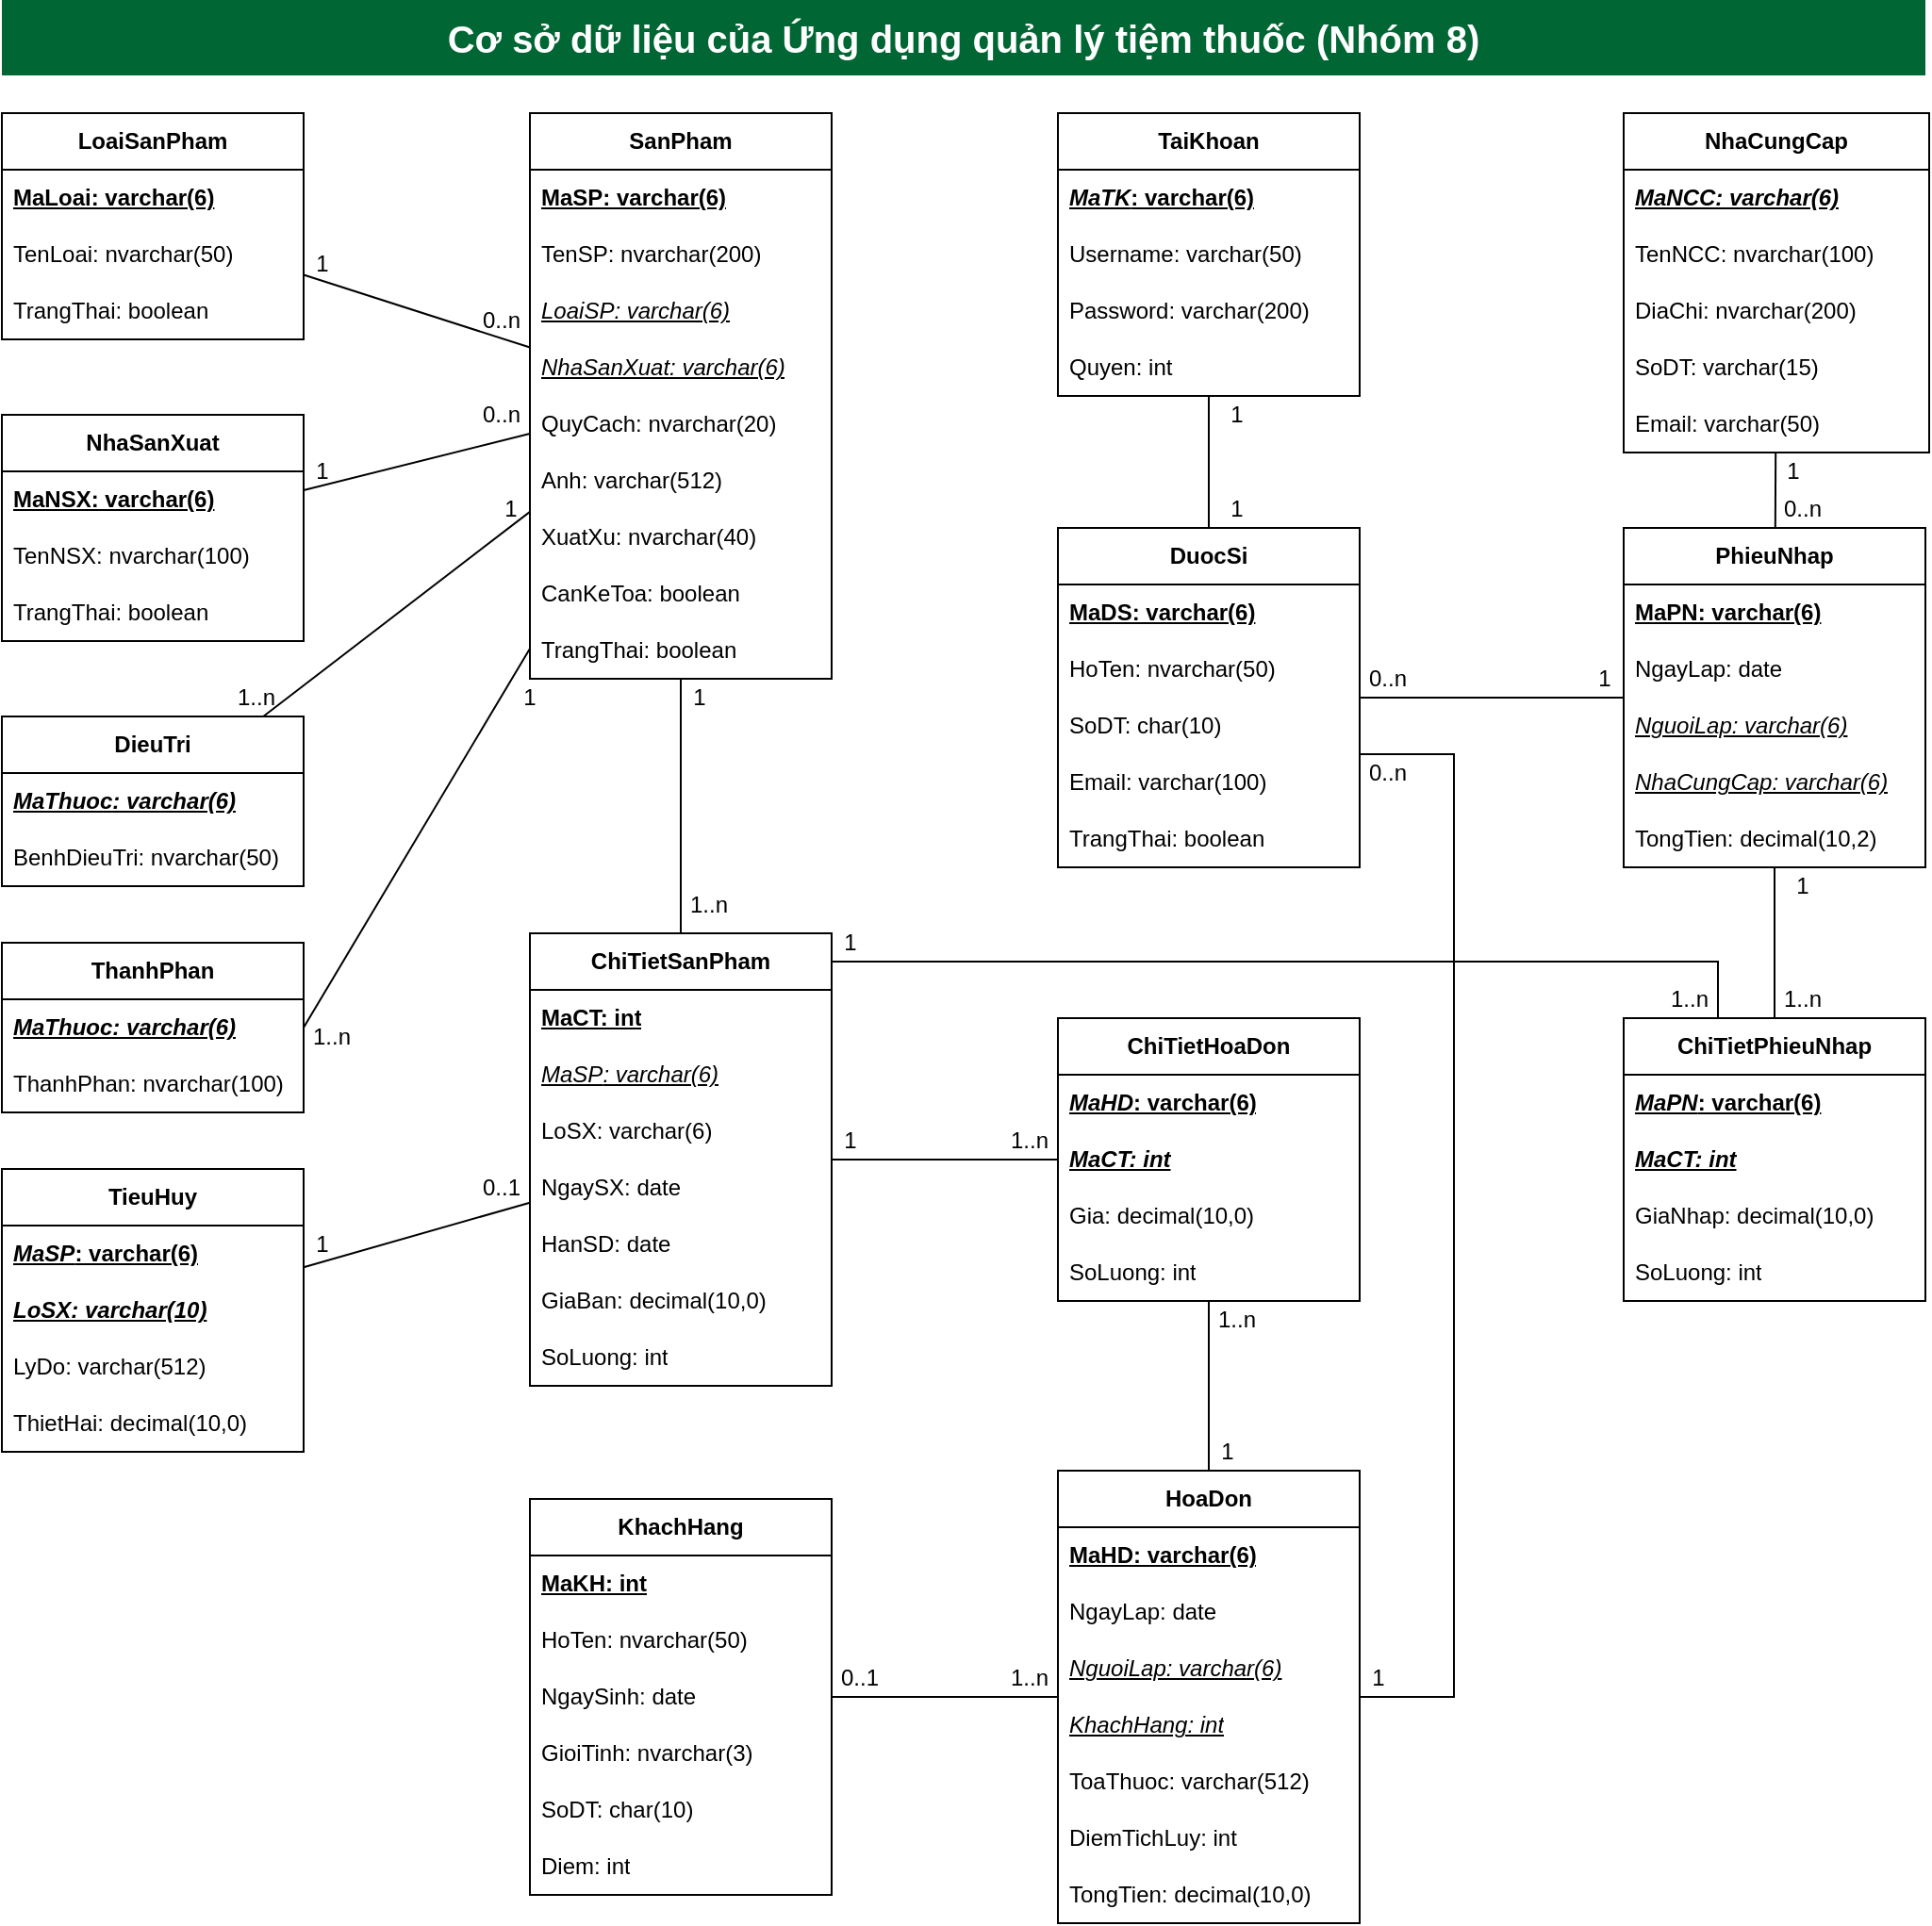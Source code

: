 <mxfile version="24.3.1" type="device">
  <diagram name="Page-1" id="v_OxkXXXuWw5-vWnlhuo">
    <mxGraphModel dx="1754" dy="992" grid="1" gridSize="10" guides="1" tooltips="1" connect="1" arrows="1" fold="1" page="0" pageScale="1" pageWidth="850" pageHeight="1100" math="0" shadow="0">
      <root>
        <mxCell id="0" />
        <mxCell id="1" parent="0" />
        <mxCell id="Paa4F3mbtZBsYeFsB14M-1" value="NhaSanXuat" style="swimlane;fontStyle=1;childLayout=stackLayout;horizontal=1;startSize=30;horizontalStack=0;resizeParent=1;resizeParentMax=0;resizeLast=0;collapsible=1;marginBottom=0;whiteSpace=wrap;html=1;" parent="1" vertex="1">
          <mxGeometry x="-140" y="80" width="160" height="120" as="geometry" />
        </mxCell>
        <mxCell id="Paa4F3mbtZBsYeFsB14M-2" value="MaNSX: varchar(6)" style="text;strokeColor=none;fillColor=none;align=left;verticalAlign=middle;spacingLeft=4;spacingRight=4;overflow=hidden;points=[[0,0.5],[1,0.5]];portConstraint=eastwest;rotatable=0;whiteSpace=wrap;html=1;fontStyle=5" parent="Paa4F3mbtZBsYeFsB14M-1" vertex="1">
          <mxGeometry y="30" width="160" height="30" as="geometry" />
        </mxCell>
        <mxCell id="Paa4F3mbtZBsYeFsB14M-3" value="TenNSX: nvarchar(100)" style="text;strokeColor=none;fillColor=none;align=left;verticalAlign=middle;spacingLeft=4;spacingRight=4;overflow=hidden;points=[[0,0.5],[1,0.5]];portConstraint=eastwest;rotatable=0;whiteSpace=wrap;html=1;" parent="Paa4F3mbtZBsYeFsB14M-1" vertex="1">
          <mxGeometry y="60" width="160" height="30" as="geometry" />
        </mxCell>
        <mxCell id="MZIK09vEQUqHkGdY2YIo-2" value="TrangThai: boolean" style="text;strokeColor=none;fillColor=none;align=left;verticalAlign=middle;spacingLeft=4;spacingRight=4;overflow=hidden;points=[[0,0.5],[1,0.5]];portConstraint=eastwest;rotatable=0;whiteSpace=wrap;html=1;" parent="Paa4F3mbtZBsYeFsB14M-1" vertex="1">
          <mxGeometry y="90" width="160" height="30" as="geometry" />
        </mxCell>
        <mxCell id="Paa4F3mbtZBsYeFsB14M-5" value="LoaiSanPham" style="swimlane;fontStyle=1;childLayout=stackLayout;horizontal=1;startSize=30;horizontalStack=0;resizeParent=1;resizeParentMax=0;resizeLast=0;collapsible=1;marginBottom=0;whiteSpace=wrap;html=1;" parent="1" vertex="1">
          <mxGeometry x="-140" y="-80" width="160" height="120" as="geometry" />
        </mxCell>
        <mxCell id="Paa4F3mbtZBsYeFsB14M-6" value="MaLoai: varchar(6)" style="text;strokeColor=none;fillColor=none;align=left;verticalAlign=middle;spacingLeft=4;spacingRight=4;overflow=hidden;points=[[0,0.5],[1,0.5]];portConstraint=eastwest;rotatable=0;whiteSpace=wrap;html=1;fontStyle=5" parent="Paa4F3mbtZBsYeFsB14M-5" vertex="1">
          <mxGeometry y="30" width="160" height="30" as="geometry" />
        </mxCell>
        <mxCell id="Paa4F3mbtZBsYeFsB14M-7" value="TenLoai: nvarchar(50)" style="text;strokeColor=none;fillColor=none;align=left;verticalAlign=middle;spacingLeft=4;spacingRight=4;overflow=hidden;points=[[0,0.5],[1,0.5]];portConstraint=eastwest;rotatable=0;whiteSpace=wrap;html=1;" parent="Paa4F3mbtZBsYeFsB14M-5" vertex="1">
          <mxGeometry y="60" width="160" height="30" as="geometry" />
        </mxCell>
        <mxCell id="MZIK09vEQUqHkGdY2YIo-1" value="TrangThai: boolean" style="text;strokeColor=none;fillColor=none;align=left;verticalAlign=middle;spacingLeft=4;spacingRight=4;overflow=hidden;points=[[0,0.5],[1,0.5]];portConstraint=eastwest;rotatable=0;whiteSpace=wrap;html=1;" parent="Paa4F3mbtZBsYeFsB14M-5" vertex="1">
          <mxGeometry y="90" width="160" height="30" as="geometry" />
        </mxCell>
        <mxCell id="oWDPAEKVgw7AiBxnrEHu-7" style="edgeStyle=none;rounded=0;orthogonalLoop=1;jettySize=auto;html=1;endArrow=none;endFill=0;entryX=1;entryY=0.5;entryDx=0;entryDy=0;" parent="1" source="Paa4F3mbtZBsYeFsB14M-8" target="Paa4F3mbtZBsYeFsB14M-30" edge="1">
          <mxGeometry relative="1" as="geometry" />
        </mxCell>
        <mxCell id="oWDPAEKVgw7AiBxnrEHu-9" style="edgeStyle=none;rounded=0;orthogonalLoop=1;jettySize=auto;html=1;endArrow=none;endFill=0;" parent="1" source="Paa4F3mbtZBsYeFsB14M-8" target="Paa4F3mbtZBsYeFsB14M-5" edge="1">
          <mxGeometry relative="1" as="geometry" />
        </mxCell>
        <mxCell id="Paa4F3mbtZBsYeFsB14M-8" value="SanPham" style="swimlane;fontStyle=1;childLayout=stackLayout;horizontal=1;startSize=30;horizontalStack=0;resizeParent=1;resizeParentMax=0;resizeLast=0;collapsible=1;marginBottom=0;whiteSpace=wrap;html=1;" parent="1" vertex="1">
          <mxGeometry x="140" y="-80" width="160" height="300" as="geometry" />
        </mxCell>
        <mxCell id="Paa4F3mbtZBsYeFsB14M-9" value="MaSP: varchar(6)" style="text;strokeColor=none;fillColor=none;align=left;verticalAlign=middle;spacingLeft=4;spacingRight=4;overflow=hidden;points=[[0,0.5],[1,0.5]];portConstraint=eastwest;rotatable=0;whiteSpace=wrap;html=1;fontStyle=5" parent="Paa4F3mbtZBsYeFsB14M-8" vertex="1">
          <mxGeometry y="30" width="160" height="30" as="geometry" />
        </mxCell>
        <mxCell id="Paa4F3mbtZBsYeFsB14M-10" value="TenSP: nvarchar(200)" style="text;strokeColor=none;fillColor=none;align=left;verticalAlign=middle;spacingLeft=4;spacingRight=4;overflow=hidden;points=[[0,0.5],[1,0.5]];portConstraint=eastwest;rotatable=0;whiteSpace=wrap;html=1;" parent="Paa4F3mbtZBsYeFsB14M-8" vertex="1">
          <mxGeometry y="60" width="160" height="30" as="geometry" />
        </mxCell>
        <mxCell id="Paa4F3mbtZBsYeFsB14M-15" value="LoaiSP: varchar(6)" style="text;strokeColor=none;fillColor=none;align=left;verticalAlign=middle;spacingLeft=4;spacingRight=4;overflow=hidden;points=[[0,0.5],[1,0.5]];portConstraint=eastwest;rotatable=0;whiteSpace=wrap;html=1;fontStyle=6" parent="Paa4F3mbtZBsYeFsB14M-8" vertex="1">
          <mxGeometry y="90" width="160" height="30" as="geometry" />
        </mxCell>
        <mxCell id="Paa4F3mbtZBsYeFsB14M-14" value="NhaSanXuat: varchar(6)" style="text;strokeColor=none;fillColor=none;align=left;verticalAlign=middle;spacingLeft=4;spacingRight=4;overflow=hidden;points=[[0,0.5],[1,0.5]];portConstraint=eastwest;rotatable=0;whiteSpace=wrap;html=1;fontStyle=6" parent="Paa4F3mbtZBsYeFsB14M-8" vertex="1">
          <mxGeometry y="120" width="160" height="30" as="geometry" />
        </mxCell>
        <mxCell id="Paa4F3mbtZBsYeFsB14M-13" value="QuyCach: nvarchar(20)" style="text;strokeColor=none;fillColor=none;align=left;verticalAlign=middle;spacingLeft=4;spacingRight=4;overflow=hidden;points=[[0,0.5],[1,0.5]];portConstraint=eastwest;rotatable=0;whiteSpace=wrap;html=1;" parent="Paa4F3mbtZBsYeFsB14M-8" vertex="1">
          <mxGeometry y="150" width="160" height="30" as="geometry" />
        </mxCell>
        <mxCell id="YtzxnKbXQwgGvgmi5glW-23" value="Anh: varchar(512)" style="text;strokeColor=none;fillColor=none;align=left;verticalAlign=middle;spacingLeft=4;spacingRight=4;overflow=hidden;points=[[0,0.5],[1,0.5]];portConstraint=eastwest;rotatable=0;whiteSpace=wrap;html=1;" parent="Paa4F3mbtZBsYeFsB14M-8" vertex="1">
          <mxGeometry y="180" width="160" height="30" as="geometry" />
        </mxCell>
        <mxCell id="Paa4F3mbtZBsYeFsB14M-11" value="XuatXu: nvarchar(40)" style="text;strokeColor=none;fillColor=none;align=left;verticalAlign=middle;spacingLeft=4;spacingRight=4;overflow=hidden;points=[[0,0.5],[1,0.5]];portConstraint=eastwest;rotatable=0;whiteSpace=wrap;html=1;" parent="Paa4F3mbtZBsYeFsB14M-8" vertex="1">
          <mxGeometry y="210" width="160" height="30" as="geometry" />
        </mxCell>
        <mxCell id="Paa4F3mbtZBsYeFsB14M-16" value="CanKeToa: boolean" style="text;strokeColor=none;fillColor=none;align=left;verticalAlign=middle;spacingLeft=4;spacingRight=4;overflow=hidden;points=[[0,0.5],[1,0.5]];portConstraint=eastwest;rotatable=0;whiteSpace=wrap;html=1;" parent="Paa4F3mbtZBsYeFsB14M-8" vertex="1">
          <mxGeometry y="240" width="160" height="30" as="geometry" />
        </mxCell>
        <mxCell id="MZIK09vEQUqHkGdY2YIo-3" value="TrangThai: boolean" style="text;strokeColor=none;fillColor=none;align=left;verticalAlign=middle;spacingLeft=4;spacingRight=4;overflow=hidden;points=[[0,0.5],[1,0.5]];portConstraint=eastwest;rotatable=0;whiteSpace=wrap;html=1;" parent="Paa4F3mbtZBsYeFsB14M-8" vertex="1">
          <mxGeometry y="270" width="160" height="30" as="geometry" />
        </mxCell>
        <mxCell id="Paa4F3mbtZBsYeFsB14M-26" value="DieuTri" style="swimlane;fontStyle=1;childLayout=stackLayout;horizontal=1;startSize=30;horizontalStack=0;resizeParent=1;resizeParentMax=0;resizeLast=0;collapsible=1;marginBottom=0;whiteSpace=wrap;html=1;" parent="1" vertex="1">
          <mxGeometry x="-140" y="240" width="160" height="90" as="geometry" />
        </mxCell>
        <mxCell id="Paa4F3mbtZBsYeFsB14M-27" value="MaThuoc: varchar(6)" style="text;strokeColor=none;fillColor=none;align=left;verticalAlign=middle;spacingLeft=4;spacingRight=4;overflow=hidden;points=[[0,0.5],[1,0.5]];portConstraint=eastwest;rotatable=0;whiteSpace=wrap;html=1;fontStyle=7" parent="Paa4F3mbtZBsYeFsB14M-26" vertex="1">
          <mxGeometry y="30" width="160" height="30" as="geometry" />
        </mxCell>
        <mxCell id="Paa4F3mbtZBsYeFsB14M-28" value="BenhDieuTri: nvarchar(50)" style="text;strokeColor=none;fillColor=none;align=left;verticalAlign=middle;spacingLeft=4;spacingRight=4;overflow=hidden;points=[[0,0.5],[1,0.5]];portConstraint=eastwest;rotatable=0;whiteSpace=wrap;html=1;" parent="Paa4F3mbtZBsYeFsB14M-26" vertex="1">
          <mxGeometry y="60" width="160" height="30" as="geometry" />
        </mxCell>
        <mxCell id="Paa4F3mbtZBsYeFsB14M-29" value="ThanhPhan" style="swimlane;fontStyle=1;childLayout=stackLayout;horizontal=1;startSize=30;horizontalStack=0;resizeParent=1;resizeParentMax=0;resizeLast=0;collapsible=1;marginBottom=0;whiteSpace=wrap;html=1;" parent="1" vertex="1">
          <mxGeometry x="-140" y="360" width="160" height="90" as="geometry" />
        </mxCell>
        <mxCell id="Paa4F3mbtZBsYeFsB14M-30" value="MaThuoc: varchar(6)" style="text;strokeColor=none;fillColor=none;align=left;verticalAlign=middle;spacingLeft=4;spacingRight=4;overflow=hidden;points=[[0,0.5],[1,0.5]];portConstraint=eastwest;rotatable=0;whiteSpace=wrap;html=1;fontStyle=7" parent="Paa4F3mbtZBsYeFsB14M-29" vertex="1">
          <mxGeometry y="30" width="160" height="30" as="geometry" />
        </mxCell>
        <mxCell id="Paa4F3mbtZBsYeFsB14M-31" value="ThanhPhan: nvarchar(100)" style="text;strokeColor=none;fillColor=none;align=left;verticalAlign=middle;spacingLeft=4;spacingRight=4;overflow=hidden;points=[[0,0.5],[1,0.5]];portConstraint=eastwest;rotatable=0;whiteSpace=wrap;html=1;" parent="Paa4F3mbtZBsYeFsB14M-29" vertex="1">
          <mxGeometry y="60" width="160" height="30" as="geometry" />
        </mxCell>
        <mxCell id="oWDPAEKVgw7AiBxnrEHu-4" style="edgeStyle=none;rounded=0;orthogonalLoop=1;jettySize=auto;html=1;endArrow=none;endFill=0;" parent="1" source="Paa4F3mbtZBsYeFsB14M-32" target="8EvVANJxgA6U6yiPEvP--1" edge="1">
          <mxGeometry relative="1" as="geometry" />
        </mxCell>
        <mxCell id="6TIjafEgYMw19sXHutis-22" style="edgeStyle=orthogonalEdgeStyle;rounded=0;orthogonalLoop=1;jettySize=auto;html=1;endArrow=none;endFill=0;" parent="1" source="Paa4F3mbtZBsYeFsB14M-32" target="Paa4F3mbtZBsYeFsB14M-41" edge="1">
          <mxGeometry relative="1" as="geometry" />
        </mxCell>
        <mxCell id="Paa4F3mbtZBsYeFsB14M-32" value="DuocSi" style="swimlane;fontStyle=1;childLayout=stackLayout;horizontal=1;startSize=30;horizontalStack=0;resizeParent=1;resizeParentMax=0;resizeLast=0;collapsible=1;marginBottom=0;whiteSpace=wrap;html=1;" parent="1" vertex="1">
          <mxGeometry x="420" y="140" width="160" height="180" as="geometry" />
        </mxCell>
        <mxCell id="Paa4F3mbtZBsYeFsB14M-33" value="MaDS: varchar(6)" style="text;strokeColor=none;fillColor=none;align=left;verticalAlign=middle;spacingLeft=4;spacingRight=4;overflow=hidden;points=[[0,0.5],[1,0.5]];portConstraint=eastwest;rotatable=0;whiteSpace=wrap;html=1;fontStyle=5" parent="Paa4F3mbtZBsYeFsB14M-32" vertex="1">
          <mxGeometry y="30" width="160" height="30" as="geometry" />
        </mxCell>
        <mxCell id="Paa4F3mbtZBsYeFsB14M-34" value="HoTen: nvarchar(50)" style="text;strokeColor=none;fillColor=none;align=left;verticalAlign=middle;spacingLeft=4;spacingRight=4;overflow=hidden;points=[[0,0.5],[1,0.5]];portConstraint=eastwest;rotatable=0;whiteSpace=wrap;html=1;" parent="Paa4F3mbtZBsYeFsB14M-32" vertex="1">
          <mxGeometry y="60" width="160" height="30" as="geometry" />
        </mxCell>
        <mxCell id="Paa4F3mbtZBsYeFsB14M-35" value="SoDT: char(10)" style="text;strokeColor=none;fillColor=none;align=left;verticalAlign=middle;spacingLeft=4;spacingRight=4;overflow=hidden;points=[[0,0.5],[1,0.5]];portConstraint=eastwest;rotatable=0;whiteSpace=wrap;html=1;" parent="Paa4F3mbtZBsYeFsB14M-32" vertex="1">
          <mxGeometry y="90" width="160" height="30" as="geometry" />
        </mxCell>
        <mxCell id="Paa4F3mbtZBsYeFsB14M-36" value="Email: varchar(100)" style="text;strokeColor=none;fillColor=none;align=left;verticalAlign=middle;spacingLeft=4;spacingRight=4;overflow=hidden;points=[[0,0.5],[1,0.5]];portConstraint=eastwest;rotatable=0;whiteSpace=wrap;html=1;" parent="Paa4F3mbtZBsYeFsB14M-32" vertex="1">
          <mxGeometry y="120" width="160" height="30" as="geometry" />
        </mxCell>
        <mxCell id="MZIK09vEQUqHkGdY2YIo-6" value="TrangThai: boolean" style="text;strokeColor=none;fillColor=none;align=left;verticalAlign=middle;spacingLeft=4;spacingRight=4;overflow=hidden;points=[[0,0.5],[1,0.5]];portConstraint=eastwest;rotatable=0;whiteSpace=wrap;html=1;" parent="Paa4F3mbtZBsYeFsB14M-32" vertex="1">
          <mxGeometry y="150" width="160" height="30" as="geometry" />
        </mxCell>
        <mxCell id="6TIjafEgYMw19sXHutis-51" style="rounded=0;orthogonalLoop=1;jettySize=auto;html=1;endArrow=none;endFill=0;" parent="1" source="Paa4F3mbtZBsYeFsB14M-41" target="YtzxnKbXQwgGvgmi5glW-38" edge="1">
          <mxGeometry relative="1" as="geometry" />
        </mxCell>
        <mxCell id="Paa4F3mbtZBsYeFsB14M-41" value="PhieuNhap" style="swimlane;fontStyle=1;childLayout=stackLayout;horizontal=1;startSize=30;horizontalStack=0;resizeParent=1;resizeParentMax=0;resizeLast=0;collapsible=1;marginBottom=0;whiteSpace=wrap;html=1;" parent="1" vertex="1">
          <mxGeometry x="720" y="140" width="160" height="180" as="geometry" />
        </mxCell>
        <mxCell id="Paa4F3mbtZBsYeFsB14M-42" value="MaPN: varchar(6)" style="text;strokeColor=none;fillColor=none;align=left;verticalAlign=middle;spacingLeft=4;spacingRight=4;overflow=hidden;points=[[0,0.5],[1,0.5]];portConstraint=eastwest;rotatable=0;whiteSpace=wrap;html=1;fontStyle=5" parent="Paa4F3mbtZBsYeFsB14M-41" vertex="1">
          <mxGeometry y="30" width="160" height="30" as="geometry" />
        </mxCell>
        <mxCell id="Paa4F3mbtZBsYeFsB14M-43" value="NgayLap: date" style="text;strokeColor=none;fillColor=none;align=left;verticalAlign=middle;spacingLeft=4;spacingRight=4;overflow=hidden;points=[[0,0.5],[1,0.5]];portConstraint=eastwest;rotatable=0;whiteSpace=wrap;html=1;" parent="Paa4F3mbtZBsYeFsB14M-41" vertex="1">
          <mxGeometry y="60" width="160" height="30" as="geometry" />
        </mxCell>
        <mxCell id="Paa4F3mbtZBsYeFsB14M-44" value="NguoiLap: varchar(6)" style="text;strokeColor=none;fillColor=none;align=left;verticalAlign=middle;spacingLeft=4;spacingRight=4;overflow=hidden;points=[[0,0.5],[1,0.5]];portConstraint=eastwest;rotatable=0;whiteSpace=wrap;html=1;fontStyle=6" parent="Paa4F3mbtZBsYeFsB14M-41" vertex="1">
          <mxGeometry y="90" width="160" height="30" as="geometry" />
        </mxCell>
        <mxCell id="Paa4F3mbtZBsYeFsB14M-45" value="NhaCungCap: varchar(6)" style="text;strokeColor=none;fillColor=none;align=left;verticalAlign=middle;spacingLeft=4;spacingRight=4;overflow=hidden;points=[[0,0.5],[1,0.5]];portConstraint=eastwest;rotatable=0;whiteSpace=wrap;html=1;fontStyle=6" parent="Paa4F3mbtZBsYeFsB14M-41" vertex="1">
          <mxGeometry y="120" width="160" height="30" as="geometry" />
        </mxCell>
        <mxCell id="YtzxnKbXQwgGvgmi5glW-63" value="TongTien: decimal(10,2)" style="text;strokeColor=none;fillColor=none;align=left;verticalAlign=middle;spacingLeft=4;spacingRight=4;overflow=hidden;points=[[0,0.5],[1,0.5]];portConstraint=eastwest;rotatable=0;whiteSpace=wrap;html=1;" parent="Paa4F3mbtZBsYeFsB14M-41" vertex="1">
          <mxGeometry y="150" width="160" height="30" as="geometry" />
        </mxCell>
        <mxCell id="6TIjafEgYMw19sXHutis-25" style="rounded=0;orthogonalLoop=1;jettySize=auto;html=1;endArrow=none;endFill=0;" parent="1" source="Paa4F3mbtZBsYeFsB14M-54" target="8EvVANJxgA6U6yiPEvP--7" edge="1">
          <mxGeometry relative="1" as="geometry" />
        </mxCell>
        <mxCell id="Paa4F3mbtZBsYeFsB14M-54" value="KhachHang" style="swimlane;fontStyle=1;childLayout=stackLayout;horizontal=1;startSize=30;horizontalStack=0;resizeParent=1;resizeParentMax=0;resizeLast=0;collapsible=1;marginBottom=0;whiteSpace=wrap;html=1;" parent="1" vertex="1">
          <mxGeometry x="140" y="655" width="160" height="210" as="geometry" />
        </mxCell>
        <mxCell id="Paa4F3mbtZBsYeFsB14M-55" value="MaKH: int" style="text;strokeColor=none;fillColor=none;align=left;verticalAlign=middle;spacingLeft=4;spacingRight=4;overflow=hidden;points=[[0,0.5],[1,0.5]];portConstraint=eastwest;rotatable=0;whiteSpace=wrap;html=1;fontStyle=5" parent="Paa4F3mbtZBsYeFsB14M-54" vertex="1">
          <mxGeometry y="30" width="160" height="30" as="geometry" />
        </mxCell>
        <mxCell id="Paa4F3mbtZBsYeFsB14M-56" value="HoTen: nvarchar(50)" style="text;strokeColor=none;fillColor=none;align=left;verticalAlign=middle;spacingLeft=4;spacingRight=4;overflow=hidden;points=[[0,0.5],[1,0.5]];portConstraint=eastwest;rotatable=0;whiteSpace=wrap;html=1;" parent="Paa4F3mbtZBsYeFsB14M-54" vertex="1">
          <mxGeometry y="60" width="160" height="30" as="geometry" />
        </mxCell>
        <mxCell id="Paa4F3mbtZBsYeFsB14M-57" value="NgaySinh: date" style="text;strokeColor=none;fillColor=none;align=left;verticalAlign=middle;spacingLeft=4;spacingRight=4;overflow=hidden;points=[[0,0.5],[1,0.5]];portConstraint=eastwest;rotatable=0;whiteSpace=wrap;html=1;" parent="Paa4F3mbtZBsYeFsB14M-54" vertex="1">
          <mxGeometry y="90" width="160" height="30" as="geometry" />
        </mxCell>
        <mxCell id="YtzxnKbXQwgGvgmi5glW-67" value="GioiTinh: nvarchar(3)" style="text;strokeColor=none;fillColor=none;align=left;verticalAlign=middle;spacingLeft=4;spacingRight=4;overflow=hidden;points=[[0,0.5],[1,0.5]];portConstraint=eastwest;rotatable=0;whiteSpace=wrap;html=1;" parent="Paa4F3mbtZBsYeFsB14M-54" vertex="1">
          <mxGeometry y="120" width="160" height="30" as="geometry" />
        </mxCell>
        <mxCell id="Paa4F3mbtZBsYeFsB14M-58" value="SoDT: char(10)" style="text;strokeColor=none;fillColor=none;align=left;verticalAlign=middle;spacingLeft=4;spacingRight=4;overflow=hidden;points=[[0,0.5],[1,0.5]];portConstraint=eastwest;rotatable=0;whiteSpace=wrap;html=1;" parent="Paa4F3mbtZBsYeFsB14M-54" vertex="1">
          <mxGeometry y="150" width="160" height="30" as="geometry" />
        </mxCell>
        <mxCell id="YtzxnKbXQwgGvgmi5glW-48" value="Diem: int" style="text;strokeColor=none;fillColor=none;align=left;verticalAlign=middle;spacingLeft=4;spacingRight=4;overflow=hidden;points=[[0,0.5],[1,0.5]];portConstraint=eastwest;rotatable=0;whiteSpace=wrap;html=1;" parent="Paa4F3mbtZBsYeFsB14M-54" vertex="1">
          <mxGeometry y="180" width="160" height="30" as="geometry" />
        </mxCell>
        <mxCell id="8EvVANJxgA6U6yiPEvP--1" value="TaiKhoan" style="swimlane;fontStyle=1;childLayout=stackLayout;horizontal=1;startSize=30;horizontalStack=0;resizeParent=1;resizeParentMax=0;resizeLast=0;collapsible=1;marginBottom=0;whiteSpace=wrap;html=1;" parent="1" vertex="1">
          <mxGeometry x="420" y="-80" width="160" height="150" as="geometry" />
        </mxCell>
        <mxCell id="8EvVANJxgA6U6yiPEvP--2" value="MaTK&lt;span style=&quot;font-style: normal;&quot;&gt;: varchar(6)&lt;/span&gt;" style="text;strokeColor=none;fillColor=none;align=left;verticalAlign=middle;spacingLeft=4;spacingRight=4;overflow=hidden;points=[[0,0.5],[1,0.5]];portConstraint=eastwest;rotatable=0;whiteSpace=wrap;html=1;fontStyle=7" parent="8EvVANJxgA6U6yiPEvP--1" vertex="1">
          <mxGeometry y="30" width="160" height="30" as="geometry" />
        </mxCell>
        <mxCell id="8EvVANJxgA6U6yiPEvP--3" value="Username: varchar(50)" style="text;strokeColor=none;fillColor=none;align=left;verticalAlign=middle;spacingLeft=4;spacingRight=4;overflow=hidden;points=[[0,0.5],[1,0.5]];portConstraint=eastwest;rotatable=0;whiteSpace=wrap;html=1;" parent="8EvVANJxgA6U6yiPEvP--1" vertex="1">
          <mxGeometry y="60" width="160" height="30" as="geometry" />
        </mxCell>
        <mxCell id="8EvVANJxgA6U6yiPEvP--4" value="Password: varchar(200)" style="text;strokeColor=none;fillColor=none;align=left;verticalAlign=middle;spacingLeft=4;spacingRight=4;overflow=hidden;points=[[0,0.5],[1,0.5]];portConstraint=eastwest;rotatable=0;whiteSpace=wrap;html=1;" parent="8EvVANJxgA6U6yiPEvP--1" vertex="1">
          <mxGeometry y="90" width="160" height="30" as="geometry" />
        </mxCell>
        <mxCell id="8EvVANJxgA6U6yiPEvP--5" value="Quyen: int" style="text;strokeColor=none;fillColor=none;align=left;verticalAlign=middle;spacingLeft=4;spacingRight=4;overflow=hidden;points=[[0,0.5],[1,0.5]];portConstraint=eastwest;rotatable=0;whiteSpace=wrap;html=1;" parent="8EvVANJxgA6U6yiPEvP--1" vertex="1">
          <mxGeometry y="120" width="160" height="30" as="geometry" />
        </mxCell>
        <mxCell id="6TIjafEgYMw19sXHutis-20" style="edgeStyle=orthogonalEdgeStyle;rounded=0;orthogonalLoop=1;jettySize=auto;html=1;endArrow=none;endFill=0;" parent="1" source="8EvVANJxgA6U6yiPEvP--7" target="Paa4F3mbtZBsYeFsB14M-32" edge="1">
          <mxGeometry relative="1" as="geometry">
            <Array as="points">
              <mxPoint x="630" y="760" />
              <mxPoint x="630" y="260" />
            </Array>
          </mxGeometry>
        </mxCell>
        <mxCell id="8EvVANJxgA6U6yiPEvP--7" value="HoaDon" style="swimlane;fontStyle=1;childLayout=stackLayout;horizontal=1;startSize=30;horizontalStack=0;resizeParent=1;resizeParentMax=0;resizeLast=0;collapsible=1;marginBottom=0;whiteSpace=wrap;html=1;" parent="1" vertex="1">
          <mxGeometry x="420" y="640" width="160" height="240" as="geometry" />
        </mxCell>
        <mxCell id="8EvVANJxgA6U6yiPEvP--8" value="MaHD: varchar(6)" style="text;strokeColor=none;fillColor=none;align=left;verticalAlign=middle;spacingLeft=4;spacingRight=4;overflow=hidden;points=[[0,0.5],[1,0.5]];portConstraint=eastwest;rotatable=0;whiteSpace=wrap;html=1;fontStyle=5" parent="8EvVANJxgA6U6yiPEvP--7" vertex="1">
          <mxGeometry y="30" width="160" height="30" as="geometry" />
        </mxCell>
        <mxCell id="8EvVANJxgA6U6yiPEvP--9" value="NgayLap: date" style="text;strokeColor=none;fillColor=none;align=left;verticalAlign=middle;spacingLeft=4;spacingRight=4;overflow=hidden;points=[[0,0.5],[1,0.5]];portConstraint=eastwest;rotatable=0;whiteSpace=wrap;html=1;" parent="8EvVANJxgA6U6yiPEvP--7" vertex="1">
          <mxGeometry y="60" width="160" height="30" as="geometry" />
        </mxCell>
        <mxCell id="8EvVANJxgA6U6yiPEvP--10" value="NguoiLap: varchar(6)" style="text;strokeColor=none;fillColor=none;align=left;verticalAlign=middle;spacingLeft=4;spacingRight=4;overflow=hidden;points=[[0,0.5],[1,0.5]];portConstraint=eastwest;rotatable=0;whiteSpace=wrap;html=1;fontStyle=6" parent="8EvVANJxgA6U6yiPEvP--7" vertex="1">
          <mxGeometry y="90" width="160" height="30" as="geometry" />
        </mxCell>
        <mxCell id="8EvVANJxgA6U6yiPEvP--12" value="KhachHang: int" style="text;strokeColor=none;fillColor=none;align=left;verticalAlign=middle;spacingLeft=4;spacingRight=4;overflow=hidden;points=[[0,0.5],[1,0.5]];portConstraint=eastwest;rotatable=0;whiteSpace=wrap;html=1;fontStyle=6" parent="8EvVANJxgA6U6yiPEvP--7" vertex="1">
          <mxGeometry y="120" width="160" height="30" as="geometry" />
        </mxCell>
        <mxCell id="8EvVANJxgA6U6yiPEvP--14" value="ToaThuoc: varchar(512)" style="text;strokeColor=none;fillColor=none;align=left;verticalAlign=middle;spacingLeft=4;spacingRight=4;overflow=hidden;points=[[0,0.5],[1,0.5]];portConstraint=eastwest;rotatable=0;whiteSpace=wrap;html=1;fontStyle=0" parent="8EvVANJxgA6U6yiPEvP--7" vertex="1">
          <mxGeometry y="150" width="160" height="30" as="geometry" />
        </mxCell>
        <mxCell id="YtzxnKbXQwgGvgmi5glW-49" value="DiemTichLuy: int" style="text;strokeColor=none;fillColor=none;align=left;verticalAlign=middle;spacingLeft=4;spacingRight=4;overflow=hidden;points=[[0,0.5],[1,0.5]];portConstraint=eastwest;rotatable=0;whiteSpace=wrap;html=1;fontStyle=0" parent="8EvVANJxgA6U6yiPEvP--7" vertex="1">
          <mxGeometry y="180" width="160" height="30" as="geometry" />
        </mxCell>
        <mxCell id="8EvVANJxgA6U6yiPEvP--11" value="TongTien: decimal(10,0)" style="text;strokeColor=none;fillColor=none;align=left;verticalAlign=middle;spacingLeft=4;spacingRight=4;overflow=hidden;points=[[0,0.5],[1,0.5]];portConstraint=eastwest;rotatable=0;whiteSpace=wrap;html=1;" parent="8EvVANJxgA6U6yiPEvP--7" vertex="1">
          <mxGeometry y="210" width="160" height="30" as="geometry" />
        </mxCell>
        <mxCell id="YtzxnKbXQwgGvgmi5glW-38" value="NhaCungCap" style="swimlane;fontStyle=1;childLayout=stackLayout;horizontal=1;startSize=30;horizontalStack=0;resizeParent=1;resizeParentMax=0;resizeLast=0;collapsible=1;marginBottom=0;whiteSpace=wrap;html=1;" parent="1" vertex="1">
          <mxGeometry x="720" y="-80" width="162" height="180" as="geometry" />
        </mxCell>
        <mxCell id="YtzxnKbXQwgGvgmi5glW-39" value="MaNCC: varchar(6)" style="text;strokeColor=none;fillColor=none;align=left;verticalAlign=middle;spacingLeft=4;spacingRight=4;overflow=hidden;points=[[0,0.5],[1,0.5]];portConstraint=eastwest;rotatable=0;whiteSpace=wrap;html=1;fontStyle=7" parent="YtzxnKbXQwgGvgmi5glW-38" vertex="1">
          <mxGeometry y="30" width="162" height="30" as="geometry" />
        </mxCell>
        <mxCell id="YtzxnKbXQwgGvgmi5glW-40" value="TenNCC: nvarchar(100)" style="text;strokeColor=none;fillColor=none;align=left;verticalAlign=middle;spacingLeft=4;spacingRight=4;overflow=hidden;points=[[0,0.5],[1,0.5]];portConstraint=eastwest;rotatable=0;whiteSpace=wrap;html=1;fontStyle=0" parent="YtzxnKbXQwgGvgmi5glW-38" vertex="1">
          <mxGeometry y="60" width="162" height="30" as="geometry" />
        </mxCell>
        <mxCell id="YtzxnKbXQwgGvgmi5glW-41" value="DiaChi: nvarchar(200)" style="text;strokeColor=none;fillColor=none;align=left;verticalAlign=middle;spacingLeft=4;spacingRight=4;overflow=hidden;points=[[0,0.5],[1,0.5]];portConstraint=eastwest;rotatable=0;whiteSpace=wrap;html=1;fontStyle=0" parent="YtzxnKbXQwgGvgmi5glW-38" vertex="1">
          <mxGeometry y="90" width="162" height="30" as="geometry" />
        </mxCell>
        <mxCell id="YtzxnKbXQwgGvgmi5glW-42" value="SoDT: varchar(15)" style="text;strokeColor=none;fillColor=none;align=left;verticalAlign=middle;spacingLeft=4;spacingRight=4;overflow=hidden;points=[[0,0.5],[1,0.5]];portConstraint=eastwest;rotatable=0;whiteSpace=wrap;html=1;" parent="YtzxnKbXQwgGvgmi5glW-38" vertex="1">
          <mxGeometry y="120" width="162" height="30" as="geometry" />
        </mxCell>
        <mxCell id="YtzxnKbXQwgGvgmi5glW-44" value="Email: varchar(50)" style="text;strokeColor=none;fillColor=none;align=left;verticalAlign=middle;spacingLeft=4;spacingRight=4;overflow=hidden;points=[[0,0.5],[1,0.5]];portConstraint=eastwest;rotatable=0;whiteSpace=wrap;html=1;" parent="YtzxnKbXQwgGvgmi5glW-38" vertex="1">
          <mxGeometry y="150" width="162" height="30" as="geometry" />
        </mxCell>
        <mxCell id="6TIjafEgYMw19sXHutis-23" style="edgeStyle=orthogonalEdgeStyle;rounded=0;orthogonalLoop=1;jettySize=auto;html=1;endArrow=none;endFill=0;" parent="1" source="YtzxnKbXQwgGvgmi5glW-50" target="Paa4F3mbtZBsYeFsB14M-41" edge="1">
          <mxGeometry relative="1" as="geometry" />
        </mxCell>
        <mxCell id="YtzxnKbXQwgGvgmi5glW-50" value="ChiTietPhieuNhap" style="swimlane;fontStyle=1;childLayout=stackLayout;horizontal=1;startSize=30;horizontalStack=0;resizeParent=1;resizeParentMax=0;resizeLast=0;collapsible=1;marginBottom=0;whiteSpace=wrap;html=1;" parent="1" vertex="1">
          <mxGeometry x="720" y="400" width="160" height="150" as="geometry" />
        </mxCell>
        <mxCell id="YtzxnKbXQwgGvgmi5glW-51" value="MaPN&lt;span style=&quot;font-style: normal;&quot;&gt;: varchar(6)&lt;/span&gt;" style="text;strokeColor=none;fillColor=none;align=left;verticalAlign=middle;spacingLeft=4;spacingRight=4;overflow=hidden;points=[[0,0.5],[1,0.5]];portConstraint=eastwest;rotatable=0;whiteSpace=wrap;html=1;fontStyle=7" parent="YtzxnKbXQwgGvgmi5glW-50" vertex="1">
          <mxGeometry y="30" width="160" height="30" as="geometry" />
        </mxCell>
        <mxCell id="YtzxnKbXQwgGvgmi5glW-52" value="MaCT: int" style="text;strokeColor=none;fillColor=none;align=left;verticalAlign=middle;spacingLeft=4;spacingRight=4;overflow=hidden;points=[[0,0.5],[1,0.5]];portConstraint=eastwest;rotatable=0;whiteSpace=wrap;html=1;fontStyle=7" parent="YtzxnKbXQwgGvgmi5glW-50" vertex="1">
          <mxGeometry y="60" width="160" height="30" as="geometry" />
        </mxCell>
        <mxCell id="YtzxnKbXQwgGvgmi5glW-53" value="GiaNhap: decimal(10,0)" style="text;strokeColor=none;fillColor=none;align=left;verticalAlign=middle;spacingLeft=4;spacingRight=4;overflow=hidden;points=[[0,0.5],[1,0.5]];portConstraint=eastwest;rotatable=0;whiteSpace=wrap;html=1;fontStyle=0" parent="YtzxnKbXQwgGvgmi5glW-50" vertex="1">
          <mxGeometry y="90" width="160" height="30" as="geometry" />
        </mxCell>
        <mxCell id="YtzxnKbXQwgGvgmi5glW-54" value="SoLuong: int" style="text;strokeColor=none;fillColor=none;align=left;verticalAlign=middle;spacingLeft=4;spacingRight=4;overflow=hidden;points=[[0,0.5],[1,0.5]];portConstraint=eastwest;rotatable=0;whiteSpace=wrap;html=1;" parent="YtzxnKbXQwgGvgmi5glW-50" vertex="1">
          <mxGeometry y="120" width="160" height="30" as="geometry" />
        </mxCell>
        <mxCell id="oWDPAEKVgw7AiBxnrEHu-6" style="edgeStyle=none;rounded=0;orthogonalLoop=1;jettySize=auto;html=1;endArrow=none;endFill=0;" parent="1" source="Paa4F3mbtZBsYeFsB14M-8" target="Paa4F3mbtZBsYeFsB14M-26" edge="1">
          <mxGeometry relative="1" as="geometry" />
        </mxCell>
        <mxCell id="oWDPAEKVgw7AiBxnrEHu-8" style="edgeStyle=none;rounded=0;orthogonalLoop=1;jettySize=auto;html=1;endArrow=none;endFill=0;" parent="1" source="Paa4F3mbtZBsYeFsB14M-8" target="Paa4F3mbtZBsYeFsB14M-1" edge="1">
          <mxGeometry relative="1" as="geometry" />
        </mxCell>
        <mxCell id="oWDPAEKVgw7AiBxnrEHu-14" value="Cơ sở dữ liệu của Ứng dụng quản lý tiệm thuốc (Nhóm 8)" style="rounded=0;whiteSpace=wrap;html=1;fontSize=20;fontStyle=1;fillColor=#006633;strokeColor=none;fontColor=#FFFFFF;" parent="1" vertex="1">
          <mxGeometry x="-140" y="-140" width="1020" height="40" as="geometry" />
        </mxCell>
        <mxCell id="oWDPAEKVgw7AiBxnrEHu-23" value="1" style="text;html=1;align=center;verticalAlign=middle;whiteSpace=wrap;rounded=0;" parent="1" vertex="1">
          <mxGeometry x="500" y="70" width="30" height="20" as="geometry" />
        </mxCell>
        <mxCell id="oWDPAEKVgw7AiBxnrEHu-24" value="1" style="text;html=1;align=center;verticalAlign=middle;whiteSpace=wrap;rounded=0;" parent="1" vertex="1">
          <mxGeometry x="500" y="120" width="30" height="20" as="geometry" />
        </mxCell>
        <mxCell id="oWDPAEKVgw7AiBxnrEHu-29" value="1" style="text;html=1;align=center;verticalAlign=middle;whiteSpace=wrap;rounded=0;" parent="1" vertex="1">
          <mxGeometry x="20" y="-10" width="20" height="20" as="geometry" />
        </mxCell>
        <mxCell id="oWDPAEKVgw7AiBxnrEHu-31" value="1" style="text;html=1;align=center;verticalAlign=middle;whiteSpace=wrap;rounded=0;" parent="1" vertex="1">
          <mxGeometry x="130" y="220" width="20" height="20" as="geometry" />
        </mxCell>
        <mxCell id="6TIjafEgYMw19sXHutis-27" style="rounded=0;orthogonalLoop=1;jettySize=auto;html=1;endArrow=none;endFill=0;" parent="1" source="7kyNZ0fY7qajdKxRAWGS-5" target="6TIjafEgYMw19sXHutis-1" edge="1">
          <mxGeometry relative="1" as="geometry" />
        </mxCell>
        <mxCell id="7kyNZ0fY7qajdKxRAWGS-5" value="TieuHuy" style="swimlane;fontStyle=1;childLayout=stackLayout;horizontal=1;startSize=30;horizontalStack=0;resizeParent=1;resizeParentMax=0;resizeLast=0;collapsible=1;marginBottom=0;whiteSpace=wrap;html=1;" parent="1" vertex="1">
          <mxGeometry x="-140" y="480" width="160" height="150" as="geometry" />
        </mxCell>
        <mxCell id="7kyNZ0fY7qajdKxRAWGS-7" value="MaSP&lt;span style=&quot;font-style: normal;&quot;&gt;: varchar(6)&lt;/span&gt;" style="text;strokeColor=none;fillColor=none;align=left;verticalAlign=middle;spacingLeft=4;spacingRight=4;overflow=hidden;points=[[0,0.5],[1,0.5]];portConstraint=eastwest;rotatable=0;whiteSpace=wrap;html=1;fontStyle=7" parent="7kyNZ0fY7qajdKxRAWGS-5" vertex="1">
          <mxGeometry y="30" width="160" height="30" as="geometry" />
        </mxCell>
        <mxCell id="7kyNZ0fY7qajdKxRAWGS-8" value="LoSX: varchar(10)" style="text;strokeColor=none;fillColor=none;align=left;verticalAlign=middle;spacingLeft=4;spacingRight=4;overflow=hidden;points=[[0,0.5],[1,0.5]];portConstraint=eastwest;rotatable=0;whiteSpace=wrap;html=1;fontStyle=7" parent="7kyNZ0fY7qajdKxRAWGS-5" vertex="1">
          <mxGeometry y="60" width="160" height="30" as="geometry" />
        </mxCell>
        <mxCell id="7kyNZ0fY7qajdKxRAWGS-9" value="LyDo: varchar(512)" style="text;strokeColor=none;fillColor=none;align=left;verticalAlign=middle;spacingLeft=4;spacingRight=4;overflow=hidden;points=[[0,0.5],[1,0.5]];portConstraint=eastwest;rotatable=0;whiteSpace=wrap;html=1;fontStyle=0" parent="7kyNZ0fY7qajdKxRAWGS-5" vertex="1">
          <mxGeometry y="90" width="160" height="30" as="geometry" />
        </mxCell>
        <mxCell id="7kyNZ0fY7qajdKxRAWGS-10" value="ThietHai: decimal(10,0)" style="text;strokeColor=none;fillColor=none;align=left;verticalAlign=middle;spacingLeft=4;spacingRight=4;overflow=hidden;points=[[0,0.5],[1,0.5]];portConstraint=eastwest;rotatable=0;whiteSpace=wrap;html=1;" parent="7kyNZ0fY7qajdKxRAWGS-5" vertex="1">
          <mxGeometry y="120" width="160" height="30" as="geometry" />
        </mxCell>
        <mxCell id="A4ZVaCiBsdFjFBDPkstp-3" value="1" style="text;html=1;align=center;verticalAlign=middle;whiteSpace=wrap;rounded=0;" parent="1" vertex="1">
          <mxGeometry x="20" y="100" width="20" height="20" as="geometry" />
        </mxCell>
        <mxCell id="A4ZVaCiBsdFjFBDPkstp-4" value="1" style="text;html=1;align=center;verticalAlign=middle;whiteSpace=wrap;rounded=0;" parent="1" vertex="1">
          <mxGeometry x="120" y="120" width="20" height="20" as="geometry" />
        </mxCell>
        <mxCell id="A4ZVaCiBsdFjFBDPkstp-6" value="0..n" style="text;html=1;align=center;verticalAlign=middle;whiteSpace=wrap;rounded=0;" parent="1" vertex="1">
          <mxGeometry x="110" y="20" width="30" height="20" as="geometry" />
        </mxCell>
        <mxCell id="A4ZVaCiBsdFjFBDPkstp-7" value="0..n" style="text;html=1;align=center;verticalAlign=middle;whiteSpace=wrap;rounded=0;" parent="1" vertex="1">
          <mxGeometry x="110" y="70" width="30" height="20" as="geometry" />
        </mxCell>
        <mxCell id="A4ZVaCiBsdFjFBDPkstp-8" value="1..n" style="text;html=1;align=center;verticalAlign=middle;whiteSpace=wrap;rounded=0;" parent="1" vertex="1">
          <mxGeometry x="-20" y="220" width="30" height="20" as="geometry" />
        </mxCell>
        <mxCell id="A4ZVaCiBsdFjFBDPkstp-9" value="1..n" style="text;html=1;align=center;verticalAlign=middle;whiteSpace=wrap;rounded=0;" parent="1" vertex="1">
          <mxGeometry x="20" y="400" width="30" height="20" as="geometry" />
        </mxCell>
        <mxCell id="6TIjafEgYMw19sXHutis-18" style="edgeStyle=none;curved=1;rounded=0;orthogonalLoop=1;jettySize=auto;html=1;fontSize=12;startSize=8;endSize=8;endArrow=none;endFill=0;" parent="1" source="FqDOJHZyd9KwPPOkZrBv-2" target="8EvVANJxgA6U6yiPEvP--7" edge="1">
          <mxGeometry relative="1" as="geometry" />
        </mxCell>
        <mxCell id="FqDOJHZyd9KwPPOkZrBv-2" value="ChiTietHoaDon" style="swimlane;fontStyle=1;childLayout=stackLayout;horizontal=1;startSize=30;horizontalStack=0;resizeParent=1;resizeParentMax=0;resizeLast=0;collapsible=1;marginBottom=0;whiteSpace=wrap;html=1;" parent="1" vertex="1">
          <mxGeometry x="420" y="400" width="160" height="150" as="geometry" />
        </mxCell>
        <mxCell id="FqDOJHZyd9KwPPOkZrBv-3" value="MaHD&lt;span style=&quot;font-style: normal;&quot;&gt;: varchar(6)&lt;/span&gt;" style="text;strokeColor=none;fillColor=none;align=left;verticalAlign=middle;spacingLeft=4;spacingRight=4;overflow=hidden;points=[[0,0.5],[1,0.5]];portConstraint=eastwest;rotatable=0;whiteSpace=wrap;html=1;fontStyle=7" parent="FqDOJHZyd9KwPPOkZrBv-2" vertex="1">
          <mxGeometry y="30" width="160" height="30" as="geometry" />
        </mxCell>
        <mxCell id="FqDOJHZyd9KwPPOkZrBv-4" value="MaCT: int" style="text;strokeColor=none;fillColor=none;align=left;verticalAlign=middle;spacingLeft=4;spacingRight=4;overflow=hidden;points=[[0,0.5],[1,0.5]];portConstraint=eastwest;rotatable=0;whiteSpace=wrap;html=1;fontStyle=7" parent="FqDOJHZyd9KwPPOkZrBv-2" vertex="1">
          <mxGeometry y="60" width="160" height="30" as="geometry" />
        </mxCell>
        <mxCell id="FqDOJHZyd9KwPPOkZrBv-8" value="Gia: decimal(10,0)" style="text;strokeColor=none;fillColor=none;align=left;verticalAlign=middle;spacingLeft=4;spacingRight=4;overflow=hidden;points=[[0,0.5],[1,0.5]];portConstraint=eastwest;rotatable=0;whiteSpace=wrap;html=1;fontStyle=0" parent="FqDOJHZyd9KwPPOkZrBv-2" vertex="1">
          <mxGeometry y="90" width="160" height="30" as="geometry" />
        </mxCell>
        <mxCell id="FqDOJHZyd9KwPPOkZrBv-9" value="SoLuong: int" style="text;strokeColor=none;fillColor=none;align=left;verticalAlign=middle;spacingLeft=4;spacingRight=4;overflow=hidden;points=[[0,0.5],[1,0.5]];portConstraint=eastwest;rotatable=0;whiteSpace=wrap;html=1;" parent="FqDOJHZyd9KwPPOkZrBv-2" vertex="1">
          <mxGeometry y="120" width="160" height="30" as="geometry" />
        </mxCell>
        <mxCell id="6TIjafEgYMw19sXHutis-13" style="edgeStyle=none;curved=1;rounded=0;orthogonalLoop=1;jettySize=auto;html=1;fontSize=12;startSize=8;endSize=8;endArrow=none;endFill=0;" parent="1" source="6TIjafEgYMw19sXHutis-1" target="Paa4F3mbtZBsYeFsB14M-8" edge="1">
          <mxGeometry relative="1" as="geometry" />
        </mxCell>
        <mxCell id="6TIjafEgYMw19sXHutis-14" style="edgeStyle=none;curved=1;rounded=0;orthogonalLoop=1;jettySize=auto;html=1;fontSize=12;startSize=8;endSize=8;endArrow=none;endFill=0;" parent="1" source="6TIjafEgYMw19sXHutis-1" target="FqDOJHZyd9KwPPOkZrBv-2" edge="1">
          <mxGeometry relative="1" as="geometry" />
        </mxCell>
        <mxCell id="6TIjafEgYMw19sXHutis-26" style="edgeStyle=orthogonalEdgeStyle;rounded=0;orthogonalLoop=1;jettySize=auto;html=1;endArrow=none;endFill=0;" parent="1" source="6TIjafEgYMw19sXHutis-1" target="YtzxnKbXQwgGvgmi5glW-50" edge="1">
          <mxGeometry relative="1" as="geometry">
            <Array as="points">
              <mxPoint x="770" y="370" />
            </Array>
          </mxGeometry>
        </mxCell>
        <mxCell id="6TIjafEgYMw19sXHutis-1" value="ChiTietSanPham" style="swimlane;fontStyle=1;childLayout=stackLayout;horizontal=1;startSize=30;horizontalStack=0;resizeParent=1;resizeParentMax=0;resizeLast=0;collapsible=1;marginBottom=0;whiteSpace=wrap;html=1;" parent="1" vertex="1">
          <mxGeometry x="140" y="355" width="160" height="240" as="geometry" />
        </mxCell>
        <mxCell id="6TIjafEgYMw19sXHutis-2" value="MaCT: int" style="text;strokeColor=none;fillColor=none;align=left;verticalAlign=middle;spacingLeft=4;spacingRight=4;overflow=hidden;points=[[0,0.5],[1,0.5]];portConstraint=eastwest;rotatable=0;whiteSpace=wrap;html=1;fontStyle=5" parent="6TIjafEgYMw19sXHutis-1" vertex="1">
          <mxGeometry y="30" width="160" height="30" as="geometry" />
        </mxCell>
        <mxCell id="6TIjafEgYMw19sXHutis-3" value="MaSP&lt;span style=&quot;&quot;&gt;: varchar(6)&lt;/span&gt;" style="text;strokeColor=none;fillColor=none;align=left;verticalAlign=middle;spacingLeft=4;spacingRight=4;overflow=hidden;points=[[0,0.5],[1,0.5]];portConstraint=eastwest;rotatable=0;whiteSpace=wrap;html=1;fontStyle=6" parent="6TIjafEgYMw19sXHutis-1" vertex="1">
          <mxGeometry y="60" width="160" height="30" as="geometry" />
        </mxCell>
        <mxCell id="6TIjafEgYMw19sXHutis-4" value="LoSX: varchar(6)" style="text;strokeColor=none;fillColor=none;align=left;verticalAlign=middle;spacingLeft=4;spacingRight=4;overflow=hidden;points=[[0,0.5],[1,0.5]];portConstraint=eastwest;rotatable=0;whiteSpace=wrap;html=1;fontStyle=0" parent="6TIjafEgYMw19sXHutis-1" vertex="1">
          <mxGeometry y="90" width="160" height="30" as="geometry" />
        </mxCell>
        <mxCell id="6TIjafEgYMw19sXHutis-5" value="NgaySX: date" style="text;strokeColor=none;fillColor=none;align=left;verticalAlign=middle;spacingLeft=4;spacingRight=4;overflow=hidden;points=[[0,0.5],[1,0.5]];portConstraint=eastwest;rotatable=0;whiteSpace=wrap;html=1;fontStyle=0" parent="6TIjafEgYMw19sXHutis-1" vertex="1">
          <mxGeometry y="120" width="160" height="30" as="geometry" />
        </mxCell>
        <mxCell id="6TIjafEgYMw19sXHutis-6" value="HanSD: date" style="text;strokeColor=none;fillColor=none;align=left;verticalAlign=middle;spacingLeft=4;spacingRight=4;overflow=hidden;points=[[0,0.5],[1,0.5]];portConstraint=eastwest;rotatable=0;whiteSpace=wrap;html=1;fontStyle=0" parent="6TIjafEgYMw19sXHutis-1" vertex="1">
          <mxGeometry y="150" width="160" height="30" as="geometry" />
        </mxCell>
        <mxCell id="6TIjafEgYMw19sXHutis-8" value="GiaBan: decimal(10,0)" style="text;strokeColor=none;fillColor=none;align=left;verticalAlign=middle;spacingLeft=4;spacingRight=4;overflow=hidden;points=[[0,0.5],[1,0.5]];portConstraint=eastwest;rotatable=0;whiteSpace=wrap;html=1;" parent="6TIjafEgYMw19sXHutis-1" vertex="1">
          <mxGeometry y="180" width="160" height="30" as="geometry" />
        </mxCell>
        <mxCell id="6TIjafEgYMw19sXHutis-9" value="SoLuong: int" style="text;strokeColor=none;fillColor=none;align=left;verticalAlign=middle;spacingLeft=4;spacingRight=4;overflow=hidden;points=[[0,0.5],[1,0.5]];portConstraint=eastwest;rotatable=0;whiteSpace=wrap;html=1;" parent="6TIjafEgYMw19sXHutis-1" vertex="1">
          <mxGeometry y="210" width="160" height="30" as="geometry" />
        </mxCell>
        <mxCell id="6TIjafEgYMw19sXHutis-28" value="1" style="text;html=1;align=center;verticalAlign=middle;whiteSpace=wrap;rounded=0;" parent="1" vertex="1">
          <mxGeometry x="20" y="510" width="20" height="20" as="geometry" />
        </mxCell>
        <mxCell id="6TIjafEgYMw19sXHutis-29" value="0..1" style="text;html=1;align=center;verticalAlign=middle;whiteSpace=wrap;rounded=0;" parent="1" vertex="1">
          <mxGeometry x="110" y="480" width="30" height="20" as="geometry" />
        </mxCell>
        <mxCell id="6TIjafEgYMw19sXHutis-30" value="1" style="text;html=1;align=center;verticalAlign=middle;whiteSpace=wrap;rounded=0;" parent="1" vertex="1">
          <mxGeometry x="220" y="220" width="20" height="20" as="geometry" />
        </mxCell>
        <mxCell id="6TIjafEgYMw19sXHutis-32" value="1..n" style="text;html=1;align=center;verticalAlign=middle;whiteSpace=wrap;rounded=0;" parent="1" vertex="1">
          <mxGeometry x="220" y="330" width="30" height="20" as="geometry" />
        </mxCell>
        <mxCell id="6TIjafEgYMw19sXHutis-33" value="1" style="text;html=1;align=center;verticalAlign=middle;whiteSpace=wrap;rounded=0;" parent="1" vertex="1">
          <mxGeometry x="300" y="455" width="20" height="20" as="geometry" />
        </mxCell>
        <mxCell id="6TIjafEgYMw19sXHutis-35" value="1" style="text;html=1;align=center;verticalAlign=middle;whiteSpace=wrap;rounded=0;" parent="1" vertex="1">
          <mxGeometry x="500" y="620" width="20" height="20" as="geometry" />
        </mxCell>
        <mxCell id="6TIjafEgYMw19sXHutis-36" value="1..n" style="text;html=1;align=center;verticalAlign=middle;whiteSpace=wrap;rounded=0;" parent="1" vertex="1">
          <mxGeometry x="500" y="550" width="30" height="20" as="geometry" />
        </mxCell>
        <mxCell id="6TIjafEgYMw19sXHutis-37" value="0..1" style="text;html=1;align=center;verticalAlign=middle;whiteSpace=wrap;rounded=0;" parent="1" vertex="1">
          <mxGeometry x="300" y="740" width="30" height="20" as="geometry" />
        </mxCell>
        <mxCell id="6TIjafEgYMw19sXHutis-38" value="1..n" style="text;html=1;align=center;verticalAlign=middle;whiteSpace=wrap;rounded=0;" parent="1" vertex="1">
          <mxGeometry x="390" y="740" width="30" height="20" as="geometry" />
        </mxCell>
        <mxCell id="6TIjafEgYMw19sXHutis-40" value="1" style="text;html=1;align=center;verticalAlign=middle;whiteSpace=wrap;rounded=0;" parent="1" vertex="1">
          <mxGeometry x="300" y="350" width="20" height="20" as="geometry" />
        </mxCell>
        <mxCell id="6TIjafEgYMw19sXHutis-41" value="1..n" style="text;html=1;align=center;verticalAlign=middle;whiteSpace=wrap;rounded=0;" parent="1" vertex="1">
          <mxGeometry x="800" y="380" width="30" height="20" as="geometry" />
        </mxCell>
        <mxCell id="6TIjafEgYMw19sXHutis-42" value="1" style="text;html=1;align=center;verticalAlign=middle;whiteSpace=wrap;rounded=0;" parent="1" vertex="1">
          <mxGeometry x="805" y="320" width="20" height="20" as="geometry" />
        </mxCell>
        <mxCell id="6TIjafEgYMw19sXHutis-43" value="1..n" style="text;html=1;align=center;verticalAlign=middle;whiteSpace=wrap;rounded=0;" parent="1" vertex="1">
          <mxGeometry x="390" y="455" width="30" height="20" as="geometry" />
        </mxCell>
        <mxCell id="6TIjafEgYMw19sXHutis-44" value="1..n" style="text;html=1;align=center;verticalAlign=middle;whiteSpace=wrap;rounded=0;" parent="1" vertex="1">
          <mxGeometry x="740" y="380" width="30" height="20" as="geometry" />
        </mxCell>
        <mxCell id="6TIjafEgYMw19sXHutis-45" value="1" style="text;html=1;align=center;verticalAlign=middle;whiteSpace=wrap;rounded=0;" parent="1" vertex="1">
          <mxGeometry x="580" y="740" width="20" height="20" as="geometry" />
        </mxCell>
        <mxCell id="6TIjafEgYMw19sXHutis-47" value="0..n" style="text;html=1;align=center;verticalAlign=middle;whiteSpace=wrap;rounded=0;" parent="1" vertex="1">
          <mxGeometry x="580" y="260" width="30" height="20" as="geometry" />
        </mxCell>
        <mxCell id="6TIjafEgYMw19sXHutis-48" value="0..n" style="text;html=1;align=center;verticalAlign=middle;whiteSpace=wrap;rounded=0;" parent="1" vertex="1">
          <mxGeometry x="580" y="210" width="30" height="20" as="geometry" />
        </mxCell>
        <mxCell id="6TIjafEgYMw19sXHutis-49" value="1" style="text;html=1;align=center;verticalAlign=middle;whiteSpace=wrap;rounded=0;" parent="1" vertex="1">
          <mxGeometry x="700" y="210" width="20" height="20" as="geometry" />
        </mxCell>
        <mxCell id="6TIjafEgYMw19sXHutis-52" value="1" style="text;html=1;align=center;verticalAlign=middle;whiteSpace=wrap;rounded=0;" parent="1" vertex="1">
          <mxGeometry x="800" y="100" width="20" height="20" as="geometry" />
        </mxCell>
        <mxCell id="6TIjafEgYMw19sXHutis-53" value="0..n" style="text;html=1;align=center;verticalAlign=middle;whiteSpace=wrap;rounded=0;" parent="1" vertex="1">
          <mxGeometry x="800" y="120" width="30" height="20" as="geometry" />
        </mxCell>
      </root>
    </mxGraphModel>
  </diagram>
</mxfile>
